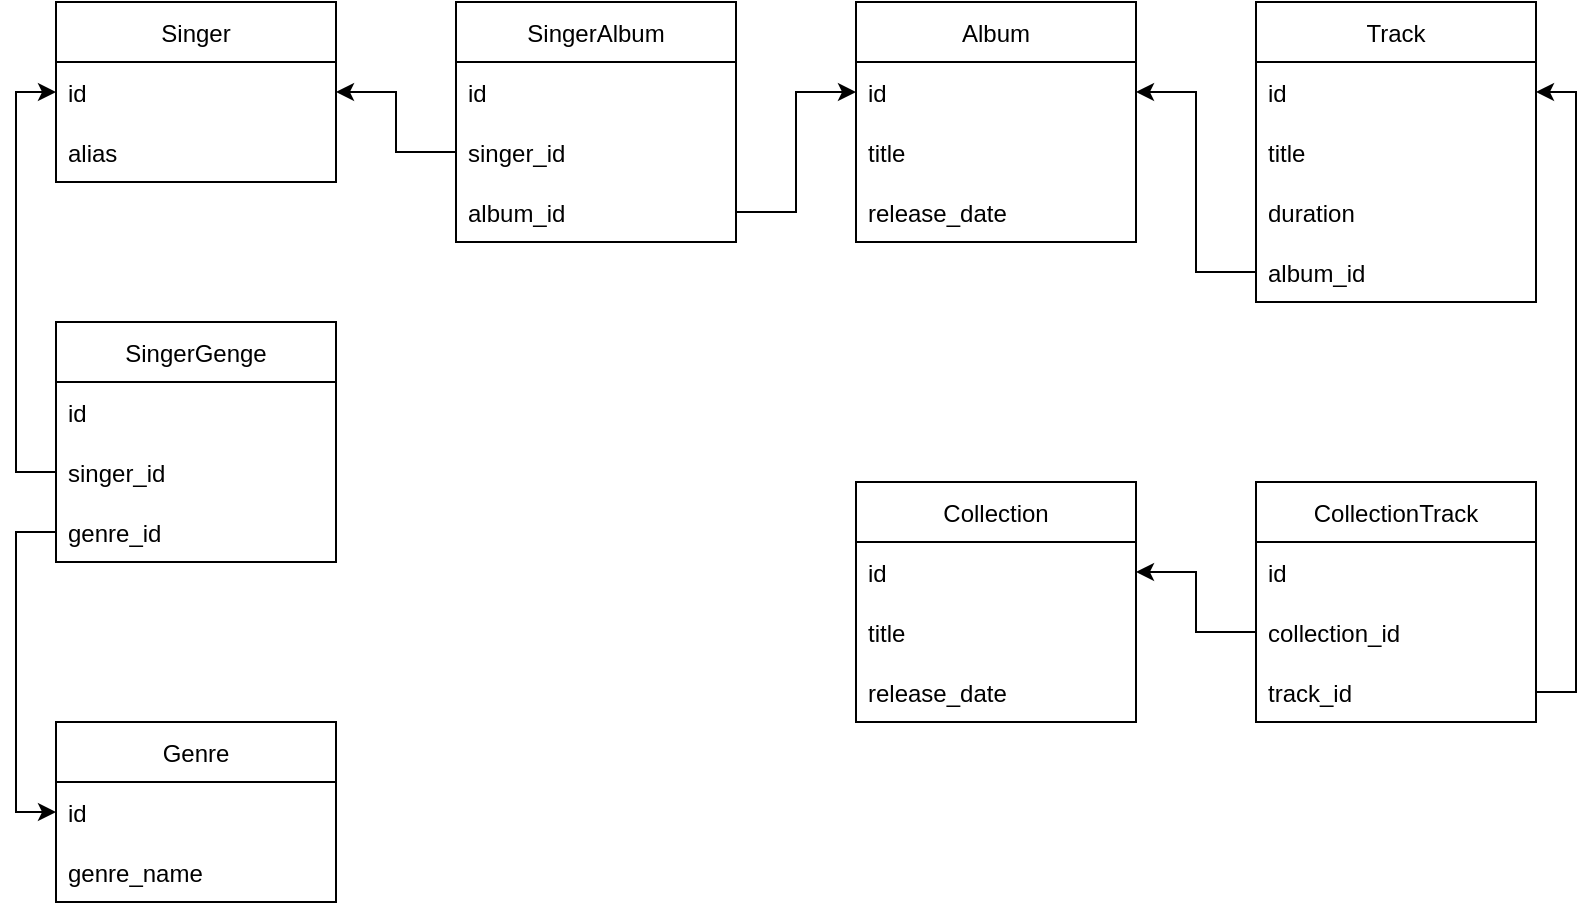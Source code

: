 <mxfile version="17.4.0" type="device"><diagram id="WfQv14VNvzGm_1SLUnef" name="Page-1"><mxGraphModel dx="1038" dy="600" grid="1" gridSize="10" guides="1" tooltips="1" connect="1" arrows="1" fold="1" page="1" pageScale="1" pageWidth="827" pageHeight="1169" math="0" shadow="0"><root><mxCell id="0"/><mxCell id="1" parent="0"/><mxCell id="AWH_BLta5Fn7R70hUCfd-1" value="Singer" style="swimlane;fontStyle=0;childLayout=stackLayout;horizontal=1;startSize=30;horizontalStack=0;resizeParent=1;resizeParentMax=0;resizeLast=0;collapsible=1;marginBottom=0;" parent="1" vertex="1"><mxGeometry x="40" y="80" width="140" height="90" as="geometry"/></mxCell><mxCell id="AWH_BLta5Fn7R70hUCfd-2" value="id" style="text;strokeColor=none;fillColor=none;align=left;verticalAlign=middle;spacingLeft=4;spacingRight=4;overflow=hidden;points=[[0,0.5],[1,0.5]];portConstraint=eastwest;rotatable=0;fontStyle=0" parent="AWH_BLta5Fn7R70hUCfd-1" vertex="1"><mxGeometry y="30" width="140" height="30" as="geometry"/></mxCell><mxCell id="AWH_BLta5Fn7R70hUCfd-3" value="alias" style="text;strokeColor=none;fillColor=none;align=left;verticalAlign=middle;spacingLeft=4;spacingRight=4;overflow=hidden;points=[[0,0.5],[1,0.5]];portConstraint=eastwest;rotatable=0;" parent="AWH_BLta5Fn7R70hUCfd-1" vertex="1"><mxGeometry y="60" width="140" height="30" as="geometry"/></mxCell><mxCell id="AWH_BLta5Fn7R70hUCfd-5" value="Album" style="swimlane;fontStyle=0;childLayout=stackLayout;horizontal=1;startSize=30;horizontalStack=0;resizeParent=1;resizeParentMax=0;resizeLast=0;collapsible=1;marginBottom=0;" parent="1" vertex="1"><mxGeometry x="440" y="80" width="140" height="120" as="geometry"/></mxCell><mxCell id="AWH_BLta5Fn7R70hUCfd-6" value="id" style="text;strokeColor=none;fillColor=none;align=left;verticalAlign=middle;spacingLeft=4;spacingRight=4;overflow=hidden;points=[[0,0.5],[1,0.5]];portConstraint=eastwest;rotatable=0;" parent="AWH_BLta5Fn7R70hUCfd-5" vertex="1"><mxGeometry y="30" width="140" height="30" as="geometry"/></mxCell><mxCell id="AWH_BLta5Fn7R70hUCfd-7" value="title" style="text;strokeColor=none;fillColor=none;align=left;verticalAlign=middle;spacingLeft=4;spacingRight=4;overflow=hidden;points=[[0,0.5],[1,0.5]];portConstraint=eastwest;rotatable=0;" parent="AWH_BLta5Fn7R70hUCfd-5" vertex="1"><mxGeometry y="60" width="140" height="30" as="geometry"/></mxCell><mxCell id="AWH_BLta5Fn7R70hUCfd-17" value="release_date" style="text;strokeColor=none;fillColor=none;align=left;verticalAlign=middle;spacingLeft=4;spacingRight=4;overflow=hidden;points=[[0,0.5],[1,0.5]];portConstraint=eastwest;rotatable=0;" parent="AWH_BLta5Fn7R70hUCfd-5" vertex="1"><mxGeometry y="90" width="140" height="30" as="geometry"/></mxCell><mxCell id="AWH_BLta5Fn7R70hUCfd-9" value="Track" style="swimlane;fontStyle=0;childLayout=stackLayout;horizontal=1;startSize=30;horizontalStack=0;resizeParent=1;resizeParentMax=0;resizeLast=0;collapsible=1;marginBottom=0;" parent="1" vertex="1"><mxGeometry x="640" y="80" width="140" height="150" as="geometry"/></mxCell><mxCell id="AWH_BLta5Fn7R70hUCfd-10" value="id" style="text;strokeColor=none;fillColor=none;align=left;verticalAlign=middle;spacingLeft=4;spacingRight=4;overflow=hidden;points=[[0,0.5],[1,0.5]];portConstraint=eastwest;rotatable=0;" parent="AWH_BLta5Fn7R70hUCfd-9" vertex="1"><mxGeometry y="30" width="140" height="30" as="geometry"/></mxCell><mxCell id="AWH_BLta5Fn7R70hUCfd-11" value="title" style="text;strokeColor=none;fillColor=none;align=left;verticalAlign=middle;spacingLeft=4;spacingRight=4;overflow=hidden;points=[[0,0.5],[1,0.5]];portConstraint=eastwest;rotatable=0;" parent="AWH_BLta5Fn7R70hUCfd-9" vertex="1"><mxGeometry y="60" width="140" height="30" as="geometry"/></mxCell><mxCell id="AWH_BLta5Fn7R70hUCfd-18" value="duration" style="text;strokeColor=none;fillColor=none;align=left;verticalAlign=middle;spacingLeft=4;spacingRight=4;overflow=hidden;points=[[0,0.5],[1,0.5]];portConstraint=eastwest;rotatable=0;" parent="AWH_BLta5Fn7R70hUCfd-9" vertex="1"><mxGeometry y="90" width="140" height="30" as="geometry"/></mxCell><mxCell id="AWH_BLta5Fn7R70hUCfd-12" value="album_id" style="text;strokeColor=none;fillColor=none;align=left;verticalAlign=middle;spacingLeft=4;spacingRight=4;overflow=hidden;points=[[0,0.5],[1,0.5]];portConstraint=eastwest;rotatable=0;" parent="AWH_BLta5Fn7R70hUCfd-9" vertex="1"><mxGeometry y="120" width="140" height="30" as="geometry"/></mxCell><mxCell id="AWH_BLta5Fn7R70hUCfd-19" value="Genre" style="swimlane;fontStyle=0;childLayout=stackLayout;horizontal=1;startSize=30;horizontalStack=0;resizeParent=1;resizeParentMax=0;resizeLast=0;collapsible=1;marginBottom=0;" parent="1" vertex="1"><mxGeometry x="40" y="440" width="140" height="90" as="geometry"/></mxCell><mxCell id="AWH_BLta5Fn7R70hUCfd-20" value="id" style="text;strokeColor=none;fillColor=none;align=left;verticalAlign=middle;spacingLeft=4;spacingRight=4;overflow=hidden;points=[[0,0.5],[1,0.5]];portConstraint=eastwest;rotatable=0;" parent="AWH_BLta5Fn7R70hUCfd-19" vertex="1"><mxGeometry y="30" width="140" height="30" as="geometry"/></mxCell><mxCell id="AWH_BLta5Fn7R70hUCfd-21" value="genre_name" style="text;strokeColor=none;fillColor=none;align=left;verticalAlign=middle;spacingLeft=4;spacingRight=4;overflow=hidden;points=[[0,0.5],[1,0.5]];portConstraint=eastwest;rotatable=0;" parent="AWH_BLta5Fn7R70hUCfd-19" vertex="1"><mxGeometry y="60" width="140" height="30" as="geometry"/></mxCell><mxCell id="ESLuyKK4HDIgyFNWKjhC-9" value="SingerGenge" style="swimlane;fontStyle=0;childLayout=stackLayout;horizontal=1;startSize=30;horizontalStack=0;resizeParent=1;resizeParentMax=0;resizeLast=0;collapsible=1;marginBottom=0;" parent="1" vertex="1"><mxGeometry x="40" y="240" width="140" height="120" as="geometry"/></mxCell><mxCell id="ESLuyKK4HDIgyFNWKjhC-13" value="id" style="text;strokeColor=none;fillColor=none;align=left;verticalAlign=middle;spacingLeft=4;spacingRight=4;overflow=hidden;points=[[0,0.5],[1,0.5]];portConstraint=eastwest;rotatable=0;" parent="ESLuyKK4HDIgyFNWKjhC-9" vertex="1"><mxGeometry y="30" width="140" height="30" as="geometry"/></mxCell><mxCell id="ESLuyKK4HDIgyFNWKjhC-10" value="singer_id" style="text;strokeColor=none;fillColor=none;align=left;verticalAlign=middle;spacingLeft=4;spacingRight=4;overflow=hidden;points=[[0,0.5],[1,0.5]];portConstraint=eastwest;rotatable=0;" parent="ESLuyKK4HDIgyFNWKjhC-9" vertex="1"><mxGeometry y="60" width="140" height="30" as="geometry"/></mxCell><mxCell id="ESLuyKK4HDIgyFNWKjhC-11" value="genre_id" style="text;strokeColor=none;fillColor=none;align=left;verticalAlign=middle;spacingLeft=4;spacingRight=4;overflow=hidden;points=[[0,0.5],[1,0.5]];portConstraint=eastwest;rotatable=0;" parent="ESLuyKK4HDIgyFNWKjhC-9" vertex="1"><mxGeometry y="90" width="140" height="30" as="geometry"/></mxCell><mxCell id="ESLuyKK4HDIgyFNWKjhC-35" style="edgeStyle=orthogonalEdgeStyle;rounded=0;orthogonalLoop=1;jettySize=auto;html=1;entryX=0;entryY=0.5;entryDx=0;entryDy=0;" parent="1" source="ESLuyKK4HDIgyFNWKjhC-10" target="AWH_BLta5Fn7R70hUCfd-2" edge="1"><mxGeometry relative="1" as="geometry"/></mxCell><mxCell id="ESLuyKK4HDIgyFNWKjhC-36" style="edgeStyle=orthogonalEdgeStyle;rounded=0;orthogonalLoop=1;jettySize=auto;html=1;entryX=0;entryY=0.5;entryDx=0;entryDy=0;" parent="1" source="ESLuyKK4HDIgyFNWKjhC-11" target="AWH_BLta5Fn7R70hUCfd-20" edge="1"><mxGeometry relative="1" as="geometry"/></mxCell><mxCell id="ESLuyKK4HDIgyFNWKjhC-37" value="SingerAlbum" style="swimlane;fontStyle=0;childLayout=stackLayout;horizontal=1;startSize=30;horizontalStack=0;resizeParent=1;resizeParentMax=0;resizeLast=0;collapsible=1;marginBottom=0;" parent="1" vertex="1"><mxGeometry x="240" y="80" width="140" height="120" as="geometry"/></mxCell><mxCell id="ESLuyKK4HDIgyFNWKjhC-38" value="id" style="text;strokeColor=none;fillColor=none;align=left;verticalAlign=middle;spacingLeft=4;spacingRight=4;overflow=hidden;points=[[0,0.5],[1,0.5]];portConstraint=eastwest;rotatable=0;" parent="ESLuyKK4HDIgyFNWKjhC-37" vertex="1"><mxGeometry y="30" width="140" height="30" as="geometry"/></mxCell><mxCell id="ESLuyKK4HDIgyFNWKjhC-39" value="singer_id" style="text;strokeColor=none;fillColor=none;align=left;verticalAlign=middle;spacingLeft=4;spacingRight=4;overflow=hidden;points=[[0,0.5],[1,0.5]];portConstraint=eastwest;rotatable=0;" parent="ESLuyKK4HDIgyFNWKjhC-37" vertex="1"><mxGeometry y="60" width="140" height="30" as="geometry"/></mxCell><mxCell id="ESLuyKK4HDIgyFNWKjhC-40" value="album_id" style="text;strokeColor=none;fillColor=none;align=left;verticalAlign=middle;spacingLeft=4;spacingRight=4;overflow=hidden;points=[[0,0.5],[1,0.5]];portConstraint=eastwest;rotatable=0;" parent="ESLuyKK4HDIgyFNWKjhC-37" vertex="1"><mxGeometry y="90" width="140" height="30" as="geometry"/></mxCell><mxCell id="ESLuyKK4HDIgyFNWKjhC-42" style="edgeStyle=orthogonalEdgeStyle;rounded=0;orthogonalLoop=1;jettySize=auto;html=1;" parent="1" source="ESLuyKK4HDIgyFNWKjhC-40" target="AWH_BLta5Fn7R70hUCfd-6" edge="1"><mxGeometry relative="1" as="geometry"/></mxCell><mxCell id="ESLuyKK4HDIgyFNWKjhC-43" style="edgeStyle=orthogonalEdgeStyle;rounded=0;orthogonalLoop=1;jettySize=auto;html=1;entryX=1;entryY=0.5;entryDx=0;entryDy=0;" parent="1" source="ESLuyKK4HDIgyFNWKjhC-39" target="AWH_BLta5Fn7R70hUCfd-2" edge="1"><mxGeometry relative="1" as="geometry"/></mxCell><mxCell id="ESLuyKK4HDIgyFNWKjhC-46" value="Collection" style="swimlane;fontStyle=0;childLayout=stackLayout;horizontal=1;startSize=30;horizontalStack=0;resizeParent=1;resizeParentMax=0;resizeLast=0;collapsible=1;marginBottom=0;" parent="1" vertex="1"><mxGeometry x="440" y="320" width="140" height="120" as="geometry"/></mxCell><mxCell id="ESLuyKK4HDIgyFNWKjhC-47" value="id" style="text;strokeColor=none;fillColor=none;align=left;verticalAlign=middle;spacingLeft=4;spacingRight=4;overflow=hidden;points=[[0,0.5],[1,0.5]];portConstraint=eastwest;rotatable=0;" parent="ESLuyKK4HDIgyFNWKjhC-46" vertex="1"><mxGeometry y="30" width="140" height="30" as="geometry"/></mxCell><mxCell id="ESLuyKK4HDIgyFNWKjhC-48" value="title" style="text;strokeColor=none;fillColor=none;align=left;verticalAlign=middle;spacingLeft=4;spacingRight=4;overflow=hidden;points=[[0,0.5],[1,0.5]];portConstraint=eastwest;rotatable=0;" parent="ESLuyKK4HDIgyFNWKjhC-46" vertex="1"><mxGeometry y="60" width="140" height="30" as="geometry"/></mxCell><mxCell id="ESLuyKK4HDIgyFNWKjhC-49" value="release_date" style="text;strokeColor=none;fillColor=none;align=left;verticalAlign=middle;spacingLeft=4;spacingRight=4;overflow=hidden;points=[[0,0.5],[1,0.5]];portConstraint=eastwest;rotatable=0;" parent="ESLuyKK4HDIgyFNWKjhC-46" vertex="1"><mxGeometry y="90" width="140" height="30" as="geometry"/></mxCell><mxCell id="GC08jmhkQl3wfX8QQjeE-2" style="edgeStyle=orthogonalEdgeStyle;rounded=0;orthogonalLoop=1;jettySize=auto;html=1;entryX=1;entryY=0.5;entryDx=0;entryDy=0;" edge="1" parent="1" source="AWH_BLta5Fn7R70hUCfd-12" target="AWH_BLta5Fn7R70hUCfd-6"><mxGeometry relative="1" as="geometry"/></mxCell><mxCell id="GC08jmhkQl3wfX8QQjeE-3" value="CollectionTrack" style="swimlane;fontStyle=0;childLayout=stackLayout;horizontal=1;startSize=30;horizontalStack=0;resizeParent=1;resizeParentMax=0;resizeLast=0;collapsible=1;marginBottom=0;" vertex="1" parent="1"><mxGeometry x="640" y="320" width="140" height="120" as="geometry"/></mxCell><mxCell id="GC08jmhkQl3wfX8QQjeE-4" value="id" style="text;strokeColor=none;fillColor=none;align=left;verticalAlign=middle;spacingLeft=4;spacingRight=4;overflow=hidden;points=[[0,0.5],[1,0.5]];portConstraint=eastwest;rotatable=0;" vertex="1" parent="GC08jmhkQl3wfX8QQjeE-3"><mxGeometry y="30" width="140" height="30" as="geometry"/></mxCell><mxCell id="GC08jmhkQl3wfX8QQjeE-6" value="collection_id" style="text;strokeColor=none;fillColor=none;align=left;verticalAlign=middle;spacingLeft=4;spacingRight=4;overflow=hidden;points=[[0,0.5],[1,0.5]];portConstraint=eastwest;rotatable=0;" vertex="1" parent="GC08jmhkQl3wfX8QQjeE-3"><mxGeometry y="60" width="140" height="30" as="geometry"/></mxCell><mxCell id="GC08jmhkQl3wfX8QQjeE-5" value="track_id" style="text;strokeColor=none;fillColor=none;align=left;verticalAlign=middle;spacingLeft=4;spacingRight=4;overflow=hidden;points=[[0,0.5],[1,0.5]];portConstraint=eastwest;rotatable=0;" vertex="1" parent="GC08jmhkQl3wfX8QQjeE-3"><mxGeometry y="90" width="140" height="30" as="geometry"/></mxCell><mxCell id="GC08jmhkQl3wfX8QQjeE-7" style="edgeStyle=orthogonalEdgeStyle;rounded=0;orthogonalLoop=1;jettySize=auto;html=1;exitX=0;exitY=0.5;exitDx=0;exitDy=0;entryX=1;entryY=0.5;entryDx=0;entryDy=0;" edge="1" parent="1" source="GC08jmhkQl3wfX8QQjeE-6" target="ESLuyKK4HDIgyFNWKjhC-47"><mxGeometry relative="1" as="geometry"/></mxCell><mxCell id="GC08jmhkQl3wfX8QQjeE-16" style="edgeStyle=orthogonalEdgeStyle;rounded=0;orthogonalLoop=1;jettySize=auto;html=1;entryX=1;entryY=0.5;entryDx=0;entryDy=0;" edge="1" parent="1" source="GC08jmhkQl3wfX8QQjeE-5" target="AWH_BLta5Fn7R70hUCfd-10"><mxGeometry relative="1" as="geometry"><Array as="points"><mxPoint x="800" y="425"/><mxPoint x="800" y="125"/></Array></mxGeometry></mxCell></root></mxGraphModel></diagram></mxfile>